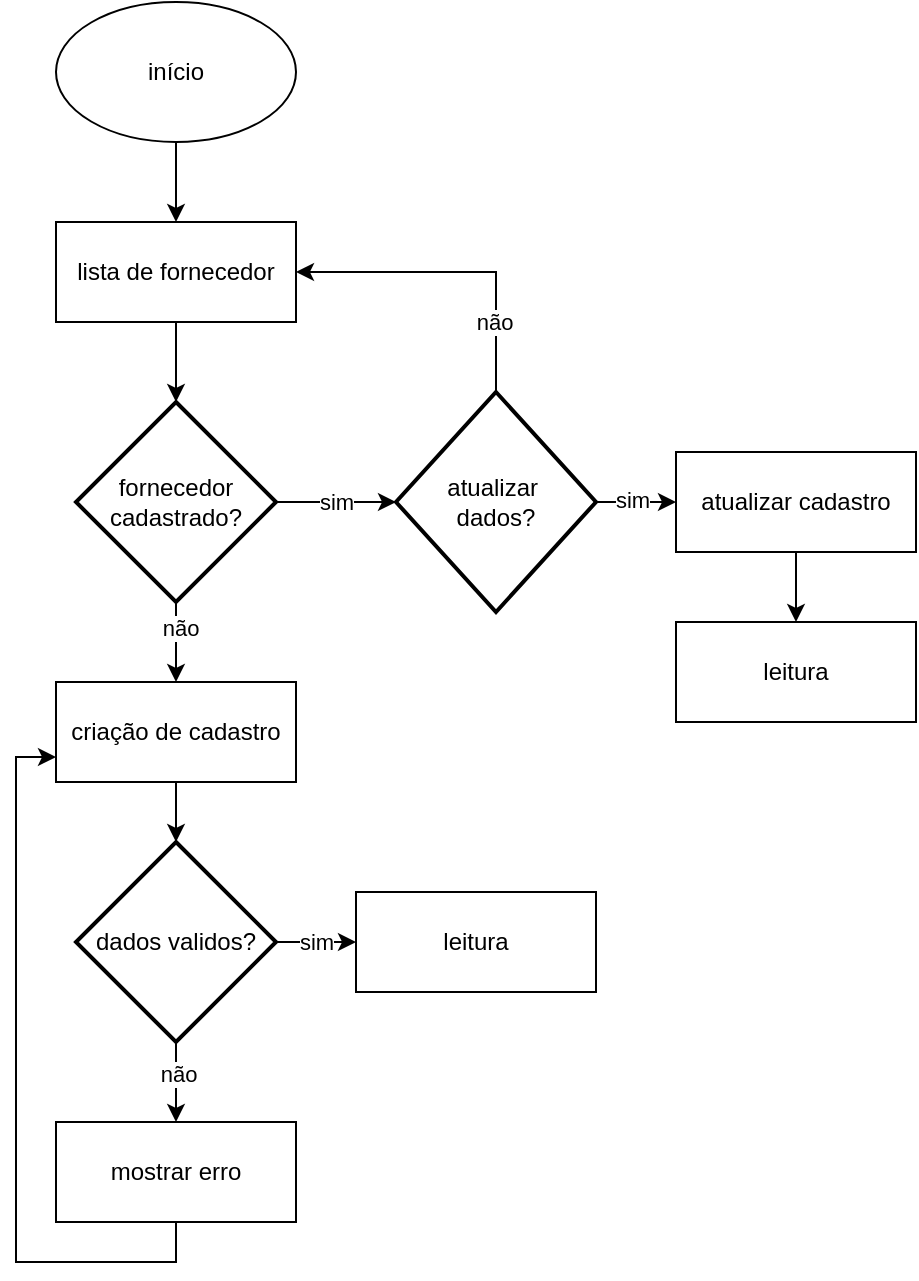 <mxfile version="24.4.9" type="device">
  <diagram name="Página-1" id="fzBaSC32xhZnemHiDt31">
    <mxGraphModel dx="1434" dy="772" grid="1" gridSize="10" guides="1" tooltips="1" connect="1" arrows="1" fold="1" page="1" pageScale="1" pageWidth="827" pageHeight="1169" math="0" shadow="0">
      <root>
        <mxCell id="0" />
        <mxCell id="1" parent="0" />
        <mxCell id="rr6VjP5Ene6Xwm0-y9D6-5" value="" style="edgeStyle=orthogonalEdgeStyle;rounded=0;orthogonalLoop=1;jettySize=auto;html=1;" parent="1" source="rr6VjP5Ene6Xwm0-y9D6-1" target="rr6VjP5Ene6Xwm0-y9D6-3" edge="1">
          <mxGeometry relative="1" as="geometry" />
        </mxCell>
        <mxCell id="rr6VjP5Ene6Xwm0-y9D6-1" value="início" style="ellipse;whiteSpace=wrap;html=1;" parent="1" vertex="1">
          <mxGeometry x="360" y="10" width="120" height="70" as="geometry" />
        </mxCell>
        <mxCell id="rr6VjP5Ene6Xwm0-y9D6-12" value="" style="edgeStyle=orthogonalEdgeStyle;rounded=0;orthogonalLoop=1;jettySize=auto;html=1;" parent="1" source="rr6VjP5Ene6Xwm0-y9D6-3" target="rr6VjP5Ene6Xwm0-y9D6-7" edge="1">
          <mxGeometry relative="1" as="geometry" />
        </mxCell>
        <mxCell id="rr6VjP5Ene6Xwm0-y9D6-3" value="lista de fornecedor" style="rounded=0;whiteSpace=wrap;html=1;" parent="1" vertex="1">
          <mxGeometry x="360" y="120" width="120" height="50" as="geometry" />
        </mxCell>
        <mxCell id="rr6VjP5Ene6Xwm0-y9D6-10" value="" style="edgeStyle=orthogonalEdgeStyle;rounded=0;orthogonalLoop=1;jettySize=auto;html=1;" parent="1" source="rr6VjP5Ene6Xwm0-y9D6-7" target="rr6VjP5Ene6Xwm0-y9D6-9" edge="1">
          <mxGeometry relative="1" as="geometry" />
        </mxCell>
        <mxCell id="rr6VjP5Ene6Xwm0-y9D6-13" value="não" style="edgeLabel;html=1;align=center;verticalAlign=middle;resizable=0;points=[];" parent="rr6VjP5Ene6Xwm0-y9D6-10" vertex="1" connectable="0">
          <mxGeometry x="-0.35" y="2" relative="1" as="geometry">
            <mxPoint as="offset" />
          </mxGeometry>
        </mxCell>
        <mxCell id="F4eubXl1xYlK_T8jq5E7-5" value="sim" style="edgeStyle=orthogonalEdgeStyle;rounded=0;orthogonalLoop=1;jettySize=auto;html=1;" edge="1" parent="1" source="rr6VjP5Ene6Xwm0-y9D6-7" target="F4eubXl1xYlK_T8jq5E7-4">
          <mxGeometry relative="1" as="geometry" />
        </mxCell>
        <mxCell id="rr6VjP5Ene6Xwm0-y9D6-7" value="fornecedor cadastrado?" style="strokeWidth=2;html=1;shape=mxgraph.flowchart.decision;whiteSpace=wrap;" parent="1" vertex="1">
          <mxGeometry x="370" y="210" width="100" height="100" as="geometry" />
        </mxCell>
        <mxCell id="rr6VjP5Ene6Xwm0-y9D6-15" value="" style="edgeStyle=orthogonalEdgeStyle;rounded=0;orthogonalLoop=1;jettySize=auto;html=1;" parent="1" source="rr6VjP5Ene6Xwm0-y9D6-9" target="rr6VjP5Ene6Xwm0-y9D6-14" edge="1">
          <mxGeometry relative="1" as="geometry" />
        </mxCell>
        <mxCell id="rr6VjP5Ene6Xwm0-y9D6-9" value="criação de cadastro" style="rounded=0;whiteSpace=wrap;html=1;" parent="1" vertex="1">
          <mxGeometry x="360" y="350" width="120" height="50" as="geometry" />
        </mxCell>
        <mxCell id="rr6VjP5Ene6Xwm0-y9D6-21" value="" style="edgeStyle=orthogonalEdgeStyle;rounded=0;orthogonalLoop=1;jettySize=auto;html=1;" parent="1" source="rr6VjP5Ene6Xwm0-y9D6-14" target="rr6VjP5Ene6Xwm0-y9D6-17" edge="1">
          <mxGeometry relative="1" as="geometry" />
        </mxCell>
        <mxCell id="rr6VjP5Ene6Xwm0-y9D6-22" value="não" style="edgeLabel;html=1;align=center;verticalAlign=middle;resizable=0;points=[];" parent="rr6VjP5Ene6Xwm0-y9D6-21" vertex="1" connectable="0">
          <mxGeometry x="-0.2" y="1" relative="1" as="geometry">
            <mxPoint as="offset" />
          </mxGeometry>
        </mxCell>
        <mxCell id="F4eubXl1xYlK_T8jq5E7-2" value="sim" style="edgeStyle=orthogonalEdgeStyle;rounded=0;orthogonalLoop=1;jettySize=auto;html=1;" edge="1" parent="1" source="rr6VjP5Ene6Xwm0-y9D6-14" target="F4eubXl1xYlK_T8jq5E7-1">
          <mxGeometry relative="1" as="geometry" />
        </mxCell>
        <mxCell id="rr6VjP5Ene6Xwm0-y9D6-14" value="dados validos?" style="strokeWidth=2;html=1;shape=mxgraph.flowchart.decision;whiteSpace=wrap;" parent="1" vertex="1">
          <mxGeometry x="370" y="430" width="100" height="100" as="geometry" />
        </mxCell>
        <mxCell id="rr6VjP5Ene6Xwm0-y9D6-19" style="edgeStyle=orthogonalEdgeStyle;rounded=0;orthogonalLoop=1;jettySize=auto;html=1;entryX=0;entryY=0.75;entryDx=0;entryDy=0;" parent="1" source="rr6VjP5Ene6Xwm0-y9D6-17" target="rr6VjP5Ene6Xwm0-y9D6-9" edge="1">
          <mxGeometry relative="1" as="geometry">
            <Array as="points">
              <mxPoint x="420" y="640" />
              <mxPoint x="340" y="640" />
              <mxPoint x="340" y="388" />
            </Array>
          </mxGeometry>
        </mxCell>
        <mxCell id="rr6VjP5Ene6Xwm0-y9D6-17" value="mostrar erro" style="rounded=0;whiteSpace=wrap;html=1;" parent="1" vertex="1">
          <mxGeometry x="360" y="570" width="120" height="50" as="geometry" />
        </mxCell>
        <mxCell id="F4eubXl1xYlK_T8jq5E7-1" value="leitura" style="rounded=0;whiteSpace=wrap;html=1;" vertex="1" parent="1">
          <mxGeometry x="510" y="455" width="120" height="50" as="geometry" />
        </mxCell>
        <mxCell id="F4eubXl1xYlK_T8jq5E7-7" value="" style="edgeStyle=orthogonalEdgeStyle;rounded=0;orthogonalLoop=1;jettySize=auto;html=1;" edge="1" parent="1" source="F4eubXl1xYlK_T8jq5E7-4" target="F4eubXl1xYlK_T8jq5E7-6">
          <mxGeometry relative="1" as="geometry" />
        </mxCell>
        <mxCell id="F4eubXl1xYlK_T8jq5E7-8" value="sim" style="edgeLabel;html=1;align=center;verticalAlign=middle;resizable=0;points=[];" vertex="1" connectable="0" parent="F4eubXl1xYlK_T8jq5E7-7">
          <mxGeometry x="-0.1" y="1" relative="1" as="geometry">
            <mxPoint as="offset" />
          </mxGeometry>
        </mxCell>
        <mxCell id="F4eubXl1xYlK_T8jq5E7-14" style="edgeStyle=orthogonalEdgeStyle;rounded=0;orthogonalLoop=1;jettySize=auto;html=1;entryX=1;entryY=0.5;entryDx=0;entryDy=0;" edge="1" parent="1" source="F4eubXl1xYlK_T8jq5E7-4" target="rr6VjP5Ene6Xwm0-y9D6-3">
          <mxGeometry relative="1" as="geometry">
            <Array as="points">
              <mxPoint x="580" y="145" />
            </Array>
          </mxGeometry>
        </mxCell>
        <mxCell id="F4eubXl1xYlK_T8jq5E7-15" value="não" style="edgeLabel;html=1;align=center;verticalAlign=middle;resizable=0;points=[];" vertex="1" connectable="0" parent="F4eubXl1xYlK_T8jq5E7-14">
          <mxGeometry x="-0.562" y="1" relative="1" as="geometry">
            <mxPoint as="offset" />
          </mxGeometry>
        </mxCell>
        <mxCell id="F4eubXl1xYlK_T8jq5E7-4" value="atualizar&amp;nbsp;&lt;div&gt;dados?&lt;/div&gt;" style="strokeWidth=2;html=1;shape=mxgraph.flowchart.decision;whiteSpace=wrap;" vertex="1" parent="1">
          <mxGeometry x="530" y="205" width="100" height="110" as="geometry" />
        </mxCell>
        <mxCell id="F4eubXl1xYlK_T8jq5E7-11" value="" style="edgeStyle=orthogonalEdgeStyle;rounded=0;orthogonalLoop=1;jettySize=auto;html=1;" edge="1" parent="1" source="F4eubXl1xYlK_T8jq5E7-6" target="F4eubXl1xYlK_T8jq5E7-10">
          <mxGeometry relative="1" as="geometry" />
        </mxCell>
        <mxCell id="F4eubXl1xYlK_T8jq5E7-6" value="atualizar cadastro" style="rounded=0;whiteSpace=wrap;html=1;" vertex="1" parent="1">
          <mxGeometry x="670" y="235" width="120" height="50" as="geometry" />
        </mxCell>
        <mxCell id="F4eubXl1xYlK_T8jq5E7-10" value="leitura" style="rounded=0;whiteSpace=wrap;html=1;" vertex="1" parent="1">
          <mxGeometry x="670" y="320" width="120" height="50" as="geometry" />
        </mxCell>
      </root>
    </mxGraphModel>
  </diagram>
</mxfile>
